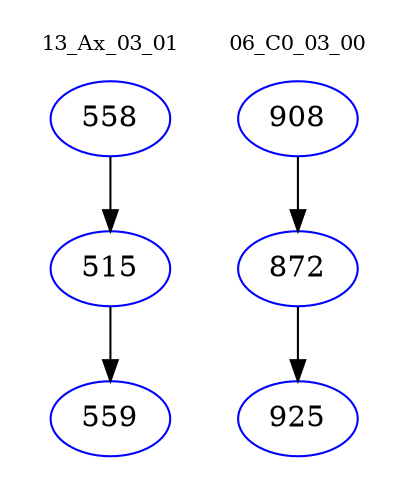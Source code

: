 digraph{
subgraph cluster_0 {
color = white
label = "13_Ax_03_01";
fontsize=10;
T0_558 [label="558", color="blue"]
T0_558 -> T0_515 [color="black"]
T0_515 [label="515", color="blue"]
T0_515 -> T0_559 [color="black"]
T0_559 [label="559", color="blue"]
}
subgraph cluster_1 {
color = white
label = "06_C0_03_00";
fontsize=10;
T1_908 [label="908", color="blue"]
T1_908 -> T1_872 [color="black"]
T1_872 [label="872", color="blue"]
T1_872 -> T1_925 [color="black"]
T1_925 [label="925", color="blue"]
}
}
